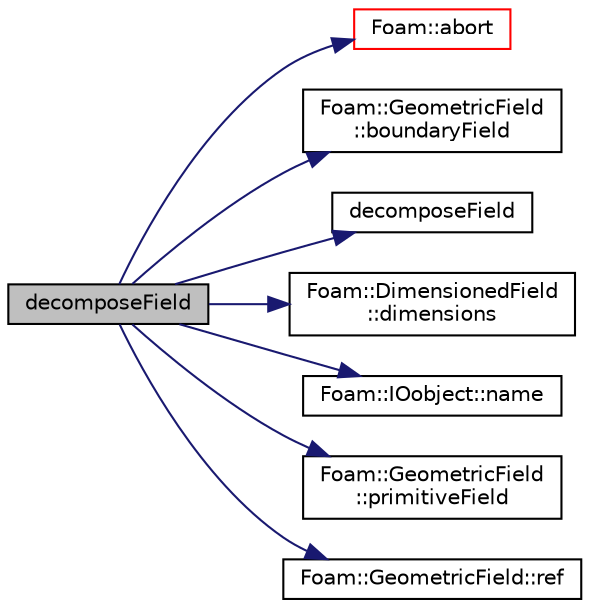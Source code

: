 digraph "decomposeField"
{
  bgcolor="transparent";
  edge [fontname="Helvetica",fontsize="10",labelfontname="Helvetica",labelfontsize="10"];
  node [fontname="Helvetica",fontsize="10",shape=record];
  rankdir="LR";
  Node17 [label="decomposeField",height=0.2,width=0.4,color="black", fillcolor="grey75", style="filled", fontcolor="black"];
  Node17 -> Node18 [color="midnightblue",fontsize="10",style="solid",fontname="Helvetica"];
  Node18 [label="Foam::abort",height=0.2,width=0.4,color="red",URL="$a21851.html#a447107a607d03e417307c203fa5fb44b"];
  Node17 -> Node63 [color="midnightblue",fontsize="10",style="solid",fontname="Helvetica"];
  Node63 [label="Foam::GeometricField\l::boundaryField",height=0.2,width=0.4,color="black",URL="$a23249.html#a9ff7de36fba06b4f4f77a75142ad72b6",tooltip="Return const-reference to the boundary field. "];
  Node17 -> Node64 [color="midnightblue",fontsize="10",style="solid",fontname="Helvetica"];
  Node64 [label="decomposeField",height=0.2,width=0.4,color="black",URL="$a29909.html#afce4c320bbe09a668c5ad9777630844a",tooltip="Decompose volume field. "];
  Node17 -> Node65 [color="midnightblue",fontsize="10",style="solid",fontname="Helvetica"];
  Node65 [label="Foam::DimensionedField\l::dimensions",height=0.2,width=0.4,color="black",URL="$a27497.html#a512673c2674ca2d38885f1bb5f6994fb",tooltip="Return dimensions. "];
  Node17 -> Node66 [color="midnightblue",fontsize="10",style="solid",fontname="Helvetica"];
  Node66 [label="Foam::IOobject::name",height=0.2,width=0.4,color="black",URL="$a27249.html#acc80e00a8ac919288fb55bd14cc88bf6",tooltip="Return name. "];
  Node17 -> Node67 [color="midnightblue",fontsize="10",style="solid",fontname="Helvetica"];
  Node67 [label="Foam::GeometricField\l::primitiveField",height=0.2,width=0.4,color="black",URL="$a23249.html#a3d8b34acd265b26c7d4984d1618f9ee2",tooltip="Return a const-reference to the internal field. "];
  Node17 -> Node68 [color="midnightblue",fontsize="10",style="solid",fontname="Helvetica"];
  Node68 [label="Foam::GeometricField::ref",height=0.2,width=0.4,color="black",URL="$a23249.html#a08b047935717956ddaa7d514f9b65d4e",tooltip="Return a reference to the dimensioned internal field. "];
}
